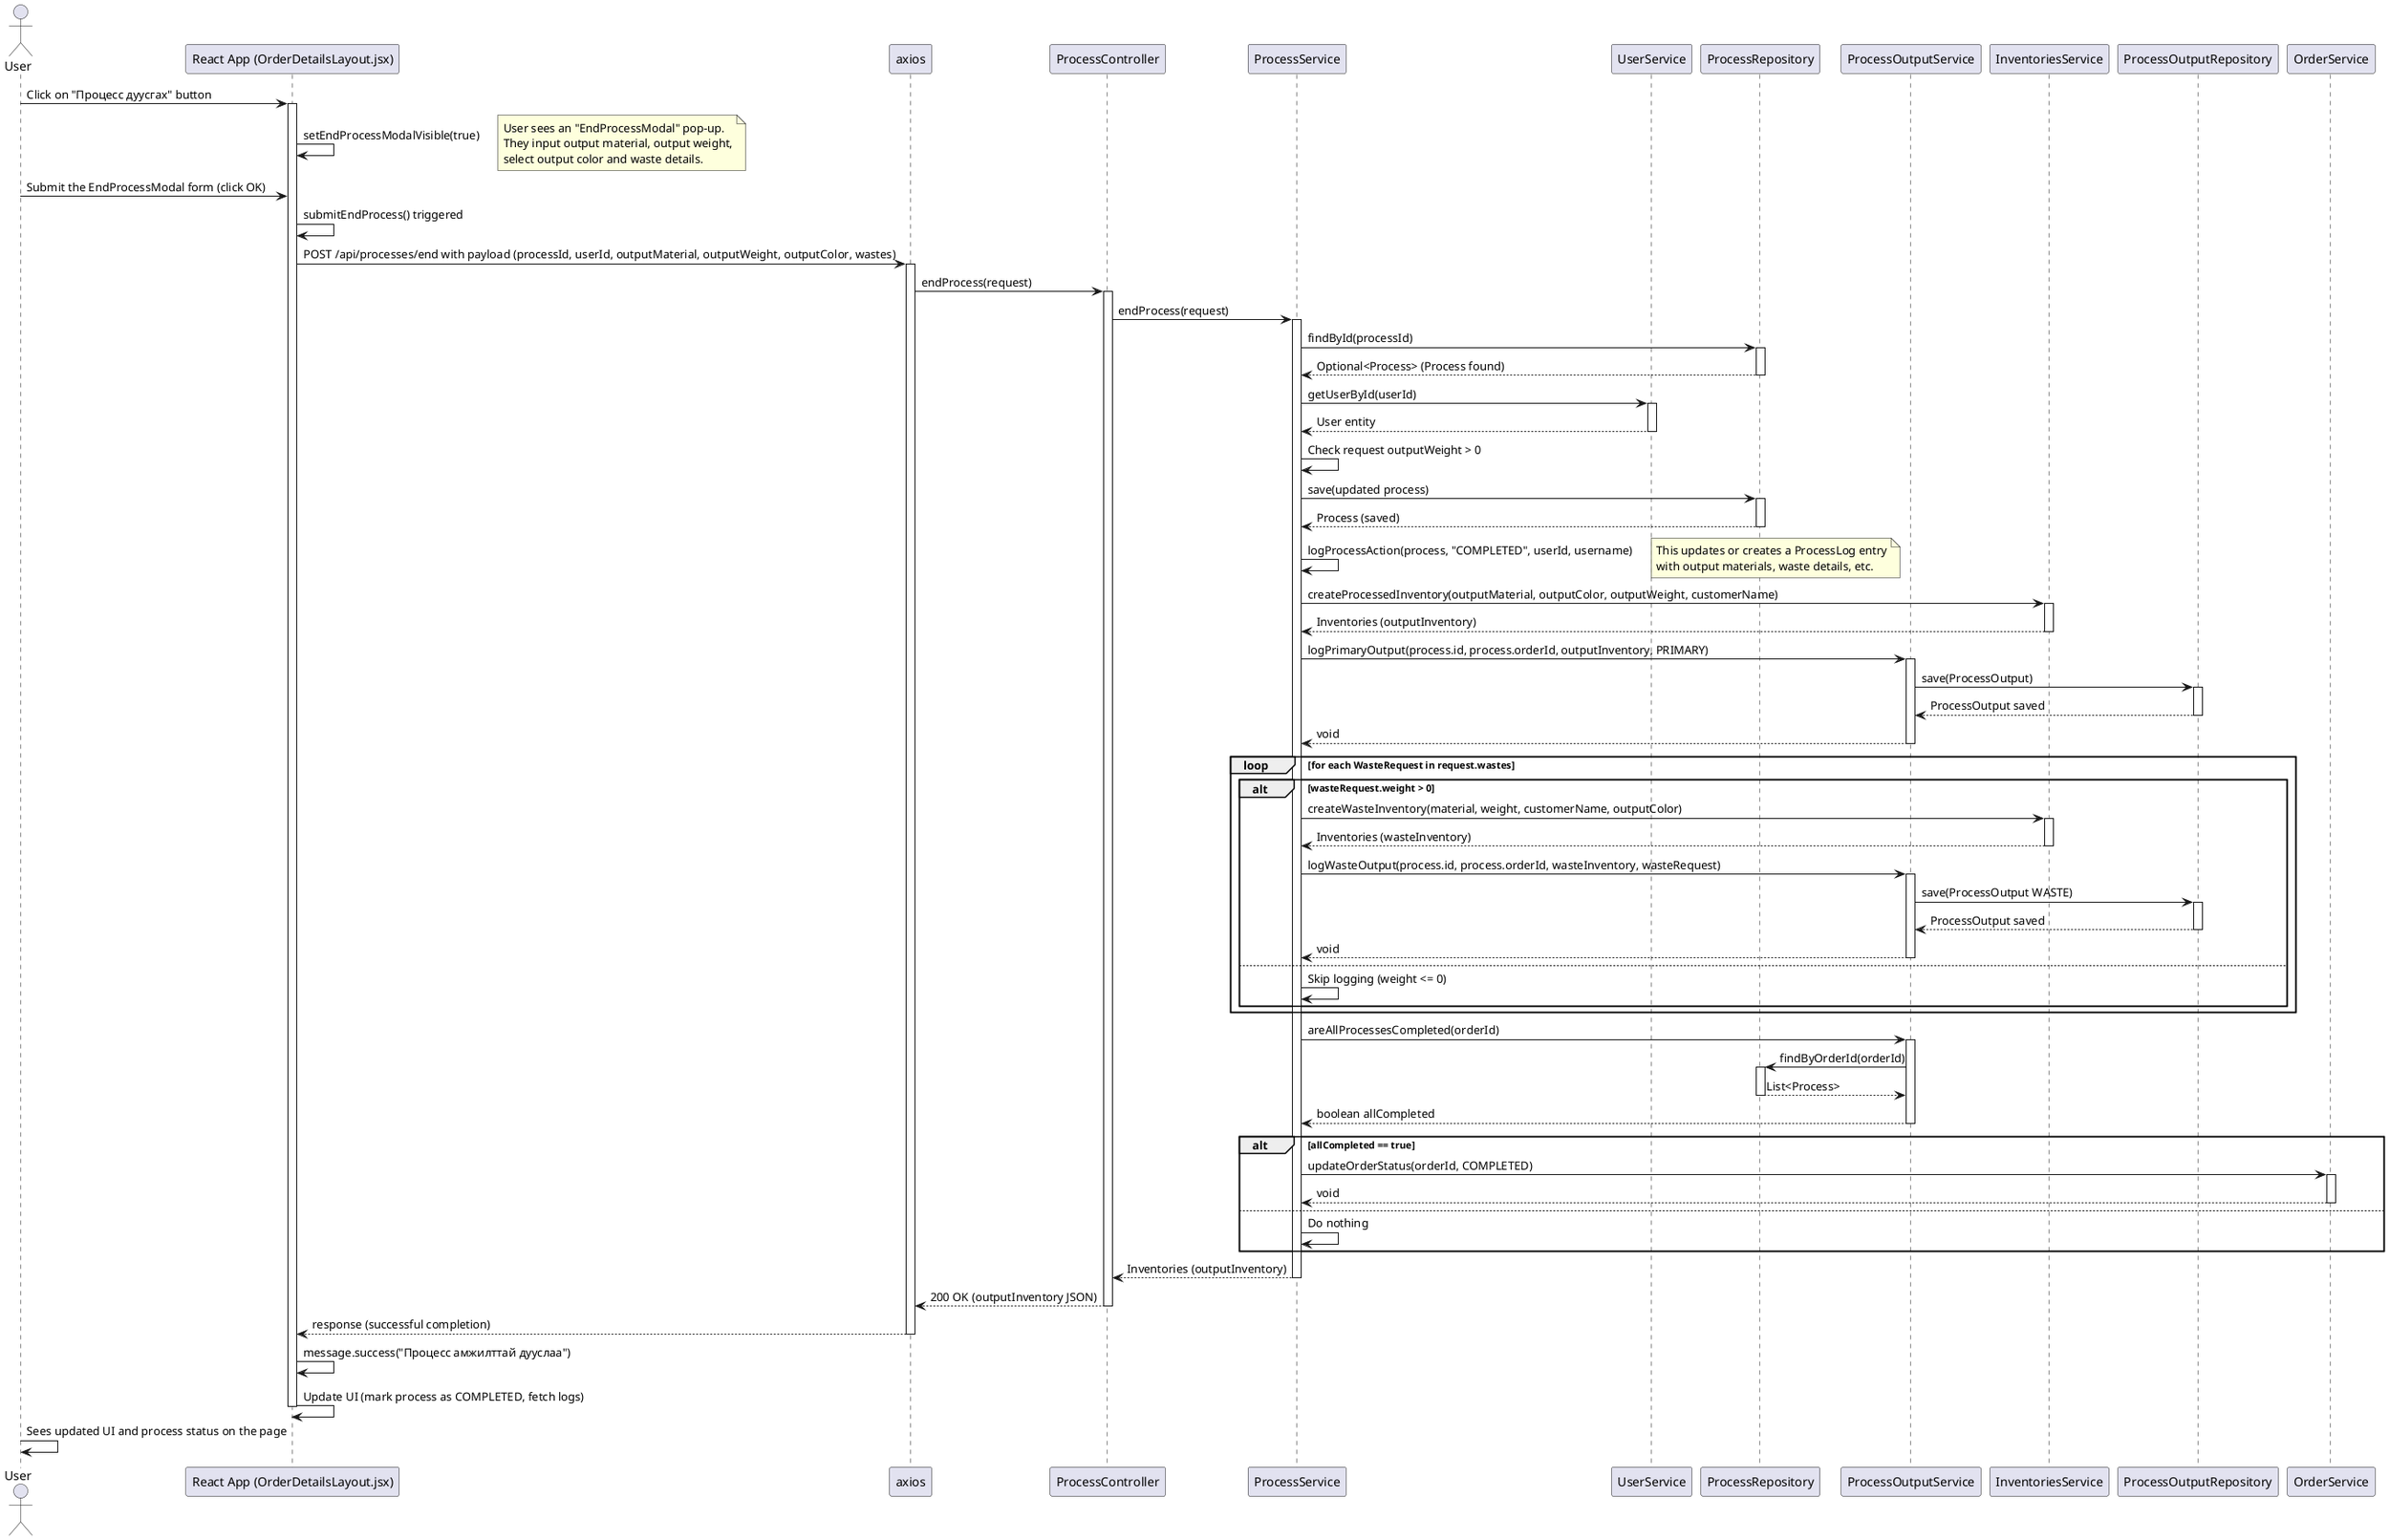 @startuml

actor User as U
participant "React App (OrderDetailsLayout.jsx)" as FE
participant "axios" as AX
participant "ProcessController" as PC
participant "ProcessService" as PS
participant "UserService" as US
participant "ProcessRepository" as PR
participant "ProcessOutputService" as POS
participant "InventoriesService" as IS
participant "ProcessOutputRepository" as POR
participant "OrderService" as OS

' === FRONT-END FLOW ===
U -> FE: Click on "Процесс дуусгах" button
activate FE
FE -> FE: setEndProcessModalVisible(true)
note right
 User sees an "EndProcessModal" pop-up.
 They input output material, output weight,
 select output color and waste details.
end note

U -> FE: Submit the EndProcessModal form (click OK)
FE -> FE: submitEndProcess() triggered
FE -> AX: POST /api/processes/end with payload (processId, userId, outputMaterial, outputWeight, outputColor, wastes)
activate AX

' === BACK-END FLOW (CONTROLLER) ===
AX -> PC: endProcess(request)
activate PC

' 1. Validate and find the process
PC -> PS: endProcess(request)
activate PS
PS -> PR: findById(processId)
activate PR
PR --> PS: Optional<Process> (Process found)
deactivate PR

' 2. Get user details
PS -> US: getUserById(userId)
activate US
US --> PS: User entity
deactivate US

' 3. Validate outputWeight > 0
PS -> PS: Check request outputWeight > 0

' 4. Update process fields (status=COMPLETED, outputMaterial, outputWeight, etc.)
PS -> PR: save(updated process)
activate PR
PR --> PS: Process (saved)
deactivate PR

' 5. Log process action as COMPLETED
PS -> PS: logProcessAction(process, "COMPLETED", userId, username)
note right
This updates or creates a ProcessLog entry
with output materials, waste details, etc.
end note

' 6. Create processed inventory for the output material
PS -> IS: createProcessedInventory(outputMaterial, outputColor, outputWeight, customerName)
activate IS
IS --> PS: Inventories (outputInventory)
deactivate IS

' 7. Log primary output
PS -> POS: logPrimaryOutput(process.id, process.orderId, outputInventory, PRIMARY)
activate POS
POS -> POR: save(ProcessOutput)
activate POR
POR --> POS: ProcessOutput saved
deactivate POR
POS --> PS: void
deactivate POS

' 8. Handle wastes
loop for each WasteRequest in request.wastes
    alt wasteRequest.weight > 0
        PS -> IS: createWasteInventory(material, weight, customerName, outputColor)
        activate IS
        IS --> PS: Inventories (wasteInventory)
        deactivate IS

        PS -> POS: logWasteOutput(process.id, process.orderId, wasteInventory, wasteRequest)
        activate POS
        POS -> POR: save(ProcessOutput WASTE)
        activate POR
        POR --> POS: ProcessOutput saved
        deactivate POR
        POS --> PS: void
        deactivate POS
    else
        PS -> PS: Skip logging (weight <= 0)
    end
end

' 9. Check if all processes completed for this order
PS -> POS: areAllProcessesCompleted(orderId)
activate POS
POS -> PR: findByOrderId(orderId)
activate PR
PR --> POS: List<Process>
deactivate PR
POS --> PS: boolean allCompleted
deactivate POS

' 10. If all completed, update order status
alt allCompleted == true
    PS -> OS: updateOrderStatus(orderId, COMPLETED)
    activate OS
    OS --> PS: void
    deactivate OS
else
    PS -> PS: Do nothing
end

PS --> PC: Inventories (outputInventory)
deactivate PS

PC --> AX: 200 OK (outputInventory JSON)
deactivate PC

' === FRONT-END FLOW (RESPONSE HANDLING) ===
AX --> FE: response (successful completion)
deactivate AX

FE -> FE: message.success("Процесс амжилттай дууслаа")
FE -> FE: Update UI (mark process as COMPLETED, fetch logs)
deactivate FE

U -> U: Sees updated UI and process status on the page

@enduml
